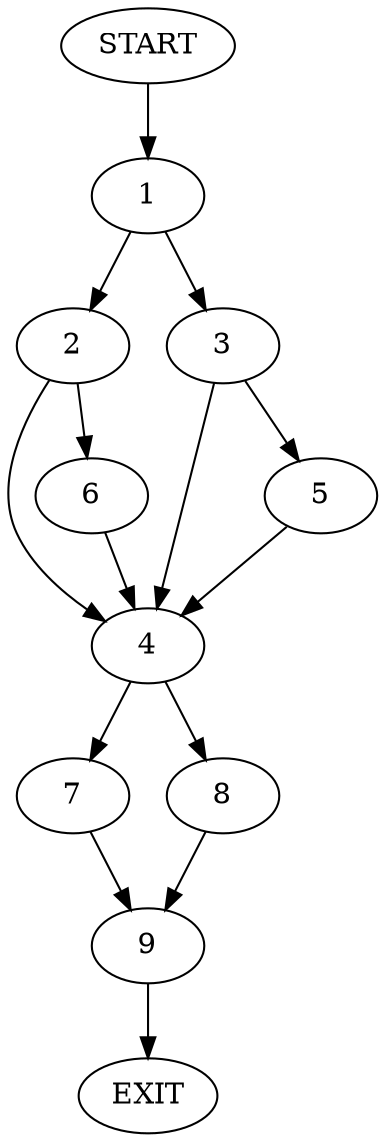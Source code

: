 digraph {
0 [label="START"]
10 [label="EXIT"]
0 -> 1
1 -> 2
1 -> 3
3 -> 4
3 -> 5
2 -> 4
2 -> 6
4 -> 7
4 -> 8
6 -> 4
5 -> 4
7 -> 9
8 -> 9
9 -> 10
}
